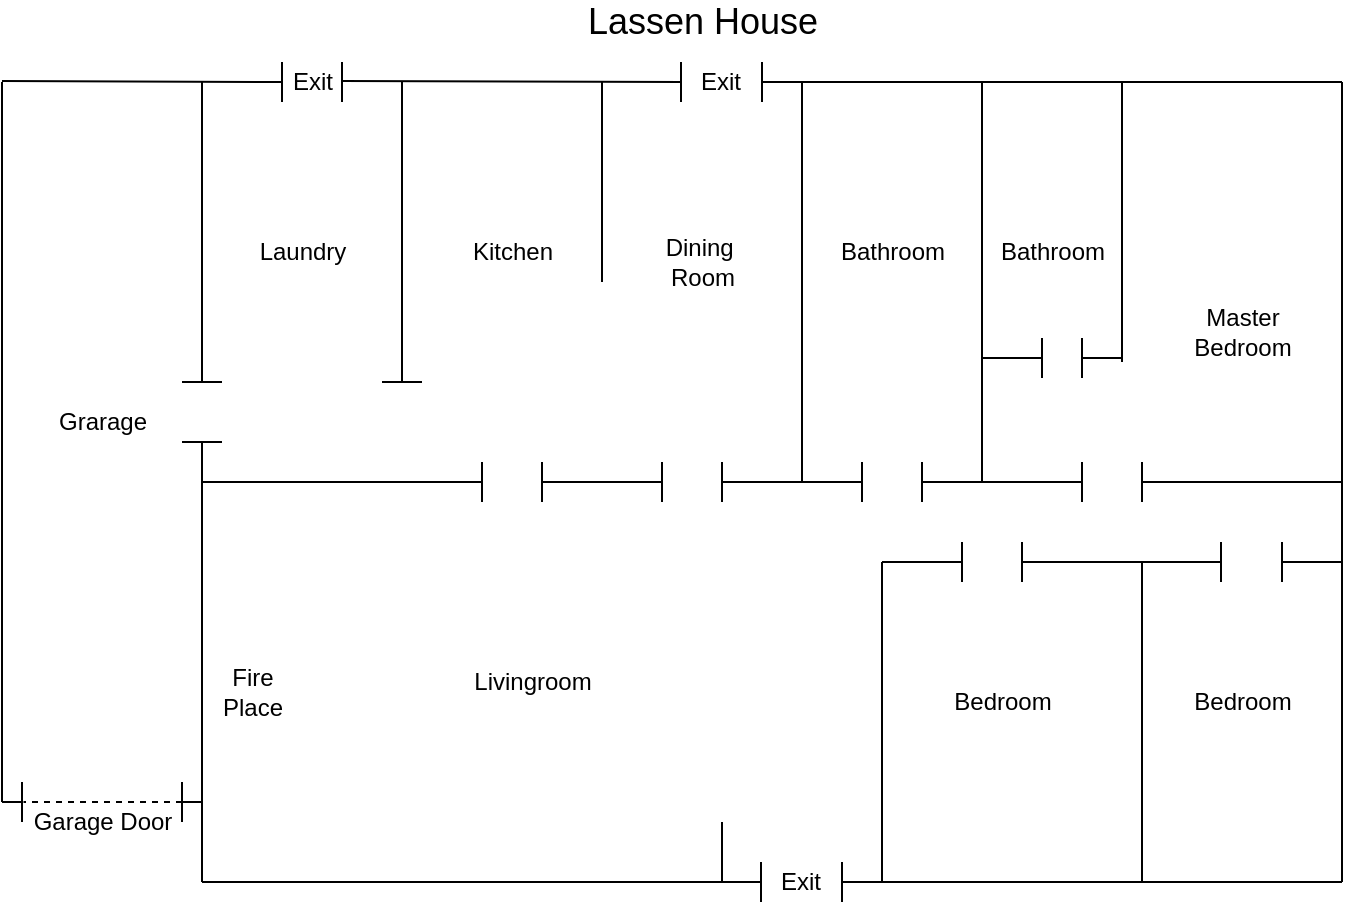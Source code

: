 <mxfile version="14.0.1" type="device"><diagram id="56RaiD-7mekOTDx0zwvP" name="Page-1"><mxGraphModel dx="764" dy="486" grid="1" gridSize="10" guides="1" tooltips="1" connect="1" arrows="1" fold="1" page="1" pageScale="1" pageWidth="850" pageHeight="1100" math="0" shadow="0"><root><mxCell id="0"/><mxCell id="1" parent="0"/><mxCell id="UOR5gX8WoMu6iLSjcMPw-30" value="&lt;font style=&quot;font-size: 18px&quot;&gt;Lassen House&lt;/font&gt;" style="text;html=1;align=center;verticalAlign=middle;resizable=0;points=[];autosize=1;" parent="1" vertex="1"><mxGeometry x="445" y="40" width="130" height="20" as="geometry"/></mxCell><mxCell id="UOR5gX8WoMu6iLSjcMPw-54" value="" style="endArrow=none;html=1;" parent="1" edge="1"><mxGeometry width="50" height="50" relative="1" as="geometry"><mxPoint x="170" y="450" as="sourcePoint"/><mxPoint x="170" y="430" as="targetPoint"/></mxGeometry></mxCell><mxCell id="UOR5gX8WoMu6iLSjcMPw-56" value="" style="endArrow=none;html=1;" parent="1" edge="1"><mxGeometry width="50" height="50" relative="1" as="geometry"><mxPoint x="250" y="450" as="sourcePoint"/><mxPoint x="250" y="430" as="targetPoint"/></mxGeometry></mxCell><mxCell id="UOR5gX8WoMu6iLSjcMPw-214" value="" style="endArrow=none;dashed=1;html=1;" parent="1" edge="1"><mxGeometry width="50" height="50" relative="1" as="geometry"><mxPoint x="250" y="440" as="sourcePoint"/><mxPoint x="170.75" y="440" as="targetPoint"/></mxGeometry></mxCell><mxCell id="UOR5gX8WoMu6iLSjcMPw-215" value="Garage Door" style="text;html=1;align=center;verticalAlign=middle;resizable=0;points=[];autosize=1;" parent="1" vertex="1"><mxGeometry x="170" y="440" width="80" height="20" as="geometry"/></mxCell><mxCell id="UOR5gX8WoMu6iLSjcMPw-288" value="" style="endArrow=none;html=1;" parent="1" edge="1"><mxGeometry width="50" height="50" relative="1" as="geometry"><mxPoint x="830" y="80" as="sourcePoint"/><mxPoint x="540" y="80" as="targetPoint"/></mxGeometry></mxCell><mxCell id="UOR5gX8WoMu6iLSjcMPw-290" value="" style="endArrow=none;html=1;" parent="1" edge="1"><mxGeometry width="50" height="50" relative="1" as="geometry"><mxPoint x="160" y="80" as="sourcePoint"/><mxPoint x="160" y="440" as="targetPoint"/></mxGeometry></mxCell><mxCell id="UOR5gX8WoMu6iLSjcMPw-295" value="" style="endArrow=none;html=1;" parent="1" edge="1"><mxGeometry width="50" height="50" relative="1" as="geometry"><mxPoint x="830" y="480" as="sourcePoint"/><mxPoint x="580" y="480" as="targetPoint"/></mxGeometry></mxCell><mxCell id="UOR5gX8WoMu6iLSjcMPw-299" value="" style="endArrow=none;html=1;" parent="1" edge="1"><mxGeometry width="50" height="50" relative="1" as="geometry"><mxPoint x="360" y="80" as="sourcePoint"/><mxPoint x="360" y="230" as="targetPoint"/></mxGeometry></mxCell><mxCell id="UOR5gX8WoMu6iLSjcMPw-300" value="" style="endArrow=none;html=1;" parent="1" edge="1"><mxGeometry width="50" height="50" relative="1" as="geometry"><mxPoint x="260" y="80" as="sourcePoint"/><mxPoint x="260" y="230" as="targetPoint"/></mxGeometry></mxCell><mxCell id="UOR5gX8WoMu6iLSjcMPw-301" value="" style="endArrow=none;html=1;" parent="1" edge="1"><mxGeometry width="50" height="50" relative="1" as="geometry"><mxPoint x="250" y="230" as="sourcePoint"/><mxPoint x="270" y="230" as="targetPoint"/></mxGeometry></mxCell><mxCell id="UOR5gX8WoMu6iLSjcMPw-302" value="" style="endArrow=none;html=1;" parent="1" edge="1"><mxGeometry width="50" height="50" relative="1" as="geometry"><mxPoint x="250" y="260" as="sourcePoint"/><mxPoint x="270" y="260" as="targetPoint"/></mxGeometry></mxCell><mxCell id="UOR5gX8WoMu6iLSjcMPw-304" value="" style="endArrow=none;html=1;" parent="1" edge="1"><mxGeometry width="50" height="50" relative="1" as="geometry"><mxPoint x="400" y="280" as="sourcePoint"/><mxPoint x="260" y="280" as="targetPoint"/></mxGeometry></mxCell><mxCell id="UOR5gX8WoMu6iLSjcMPw-308" value="" style="endArrow=none;html=1;" parent="1" edge="1"><mxGeometry width="50" height="50" relative="1" as="geometry"><mxPoint x="520" y="450" as="sourcePoint"/><mxPoint x="520" y="480" as="targetPoint"/></mxGeometry></mxCell><mxCell id="UOR5gX8WoMu6iLSjcMPw-310" value="Grarage" style="text;html=1;align=center;verticalAlign=middle;resizable=0;points=[];autosize=1;" parent="1" vertex="1"><mxGeometry x="180" y="240" width="60" height="20" as="geometry"/></mxCell><mxCell id="UOR5gX8WoMu6iLSjcMPw-314" value="" style="endArrow=none;html=1;" parent="1" edge="1"><mxGeometry width="50" height="50" relative="1" as="geometry"><mxPoint x="540" y="480" as="sourcePoint"/><mxPoint x="260" y="480" as="targetPoint"/></mxGeometry></mxCell><mxCell id="UOR5gX8WoMu6iLSjcMPw-325" value="" style="endArrow=none;html=1;" parent="1" edge="1"><mxGeometry width="50" height="50" relative="1" as="geometry"><mxPoint x="830" y="320" as="sourcePoint"/><mxPoint x="800" y="320" as="targetPoint"/></mxGeometry></mxCell><mxCell id="UOR5gX8WoMu6iLSjcMPw-326" value="" style="endArrow=none;html=1;" parent="1" edge="1"><mxGeometry width="50" height="50" relative="1" as="geometry"><mxPoint x="770" y="320" as="sourcePoint"/><mxPoint x="670" y="320" as="targetPoint"/></mxGeometry></mxCell><mxCell id="UOR5gX8WoMu6iLSjcMPw-327" value="" style="endArrow=none;html=1;" parent="1" edge="1"><mxGeometry width="50" height="50" relative="1" as="geometry"><mxPoint x="800" y="330" as="sourcePoint"/><mxPoint x="800" y="310" as="targetPoint"/></mxGeometry></mxCell><mxCell id="UOR5gX8WoMu6iLSjcMPw-328" value="" style="endArrow=none;html=1;" parent="1" edge="1"><mxGeometry width="50" height="50" relative="1" as="geometry"><mxPoint x="769.5" y="330" as="sourcePoint"/><mxPoint x="769.5" y="310" as="targetPoint"/></mxGeometry></mxCell><mxCell id="UOR5gX8WoMu6iLSjcMPw-334" value="" style="endArrow=none;html=1;" parent="1" edge="1"><mxGeometry width="50" height="50" relative="1" as="geometry"><mxPoint x="160" y="440" as="sourcePoint"/><mxPoint x="170" y="440" as="targetPoint"/></mxGeometry></mxCell><mxCell id="UOR5gX8WoMu6iLSjcMPw-337" value="Master&lt;br&gt;Bedroom" style="text;html=1;align=center;verticalAlign=middle;resizable=0;points=[];autosize=1;" parent="1" vertex="1"><mxGeometry x="750" y="190" width="60" height="30" as="geometry"/></mxCell><mxCell id="UOR5gX8WoMu6iLSjcMPw-346" value="" style="endArrow=none;html=1;" parent="1" edge="1"><mxGeometry width="50" height="50" relative="1" as="geometry"><mxPoint x="330" y="90" as="sourcePoint"/><mxPoint x="330" y="70" as="targetPoint"/></mxGeometry></mxCell><mxCell id="UOR5gX8WoMu6iLSjcMPw-347" value="" style="endArrow=none;html=1;" parent="1" edge="1"><mxGeometry width="50" height="50" relative="1" as="geometry"><mxPoint x="300" y="90" as="sourcePoint"/><mxPoint x="300" y="70" as="targetPoint"/></mxGeometry></mxCell><mxCell id="UOR5gX8WoMu6iLSjcMPw-348" value="" style="endArrow=none;html=1;" parent="1" edge="1"><mxGeometry width="50" height="50" relative="1" as="geometry"><mxPoint x="300" y="80" as="sourcePoint"/><mxPoint x="160" y="79.5" as="targetPoint"/></mxGeometry></mxCell><mxCell id="UOR5gX8WoMu6iLSjcMPw-349" value="Exit" style="text;html=1;align=center;verticalAlign=middle;resizable=0;points=[];autosize=1;" parent="1" vertex="1"><mxGeometry x="295" y="70" width="40" height="20" as="geometry"/></mxCell><mxCell id="UOR5gX8WoMu6iLSjcMPw-355" value="" style="endArrow=none;html=1;" parent="1" edge="1"><mxGeometry width="50" height="50" relative="1" as="geometry"><mxPoint x="260" y="260" as="sourcePoint"/><mxPoint x="260" y="480" as="targetPoint"/></mxGeometry></mxCell><mxCell id="UOR5gX8WoMu6iLSjcMPw-359" value="" style="endArrow=none;html=1;" parent="1" edge="1"><mxGeometry width="50" height="50" relative="1" as="geometry"><mxPoint x="830" y="80" as="sourcePoint"/><mxPoint x="830" y="480" as="targetPoint"/></mxGeometry></mxCell><mxCell id="UOR5gX8WoMu6iLSjcMPw-360" value="" style="endArrow=none;html=1;" parent="1" edge="1"><mxGeometry width="50" height="50" relative="1" as="geometry"><mxPoint x="730" y="320" as="sourcePoint"/><mxPoint x="730" y="480" as="targetPoint"/></mxGeometry></mxCell><mxCell id="UOR5gX8WoMu6iLSjcMPw-361" value="" style="endArrow=none;html=1;" parent="1" edge="1"><mxGeometry width="50" height="50" relative="1" as="geometry"><mxPoint x="600" y="320" as="sourcePoint"/><mxPoint x="600" y="480" as="targetPoint"/></mxGeometry></mxCell><mxCell id="UOR5gX8WoMu6iLSjcMPw-364" value="Fire&lt;br&gt;Place" style="text;html=1;align=center;verticalAlign=middle;resizable=0;points=[];autosize=1;" parent="1" vertex="1"><mxGeometry x="260" y="370" width="50" height="30" as="geometry"/></mxCell><mxCell id="UOR5gX8WoMu6iLSjcMPw-366" value="" style="endArrow=none;html=1;" parent="1" edge="1"><mxGeometry width="50" height="50" relative="1" as="geometry"><mxPoint x="670" y="330" as="sourcePoint"/><mxPoint x="670" y="310" as="targetPoint"/></mxGeometry></mxCell><mxCell id="UOR5gX8WoMu6iLSjcMPw-367" value="" style="endArrow=none;html=1;" parent="1" edge="1"><mxGeometry width="50" height="50" relative="1" as="geometry"><mxPoint x="640" y="330" as="sourcePoint"/><mxPoint x="640" y="310" as="targetPoint"/></mxGeometry></mxCell><mxCell id="UOR5gX8WoMu6iLSjcMPw-368" value="" style="endArrow=none;html=1;" parent="1" edge="1"><mxGeometry width="50" height="50" relative="1" as="geometry"><mxPoint x="640" y="320" as="sourcePoint"/><mxPoint x="600" y="320" as="targetPoint"/></mxGeometry></mxCell><mxCell id="UOR5gX8WoMu6iLSjcMPw-369" value="Bedroom" style="text;html=1;align=center;verticalAlign=middle;resizable=0;points=[];autosize=1;" parent="1" vertex="1"><mxGeometry x="630" y="380" width="60" height="20" as="geometry"/></mxCell><mxCell id="UOR5gX8WoMu6iLSjcMPw-370" value="Bedroom" style="text;html=1;align=center;verticalAlign=middle;resizable=0;points=[];autosize=1;" parent="1" vertex="1"><mxGeometry x="750" y="380" width="60" height="20" as="geometry"/></mxCell><mxCell id="UOR5gX8WoMu6iLSjcMPw-371" value="" style="endArrow=none;html=1;" parent="1" edge="1"><mxGeometry width="50" height="50" relative="1" as="geometry"><mxPoint x="580" y="490" as="sourcePoint"/><mxPoint x="580" y="470" as="targetPoint"/></mxGeometry></mxCell><mxCell id="UOR5gX8WoMu6iLSjcMPw-372" value="" style="endArrow=none;html=1;" parent="1" edge="1"><mxGeometry width="50" height="50" relative="1" as="geometry"><mxPoint x="539.5" y="490" as="sourcePoint"/><mxPoint x="539.5" y="470" as="targetPoint"/></mxGeometry></mxCell><mxCell id="UOR5gX8WoMu6iLSjcMPw-373" value="" style="endArrow=none;html=1;" parent="1" edge="1"><mxGeometry width="50" height="50" relative="1" as="geometry"><mxPoint x="350" y="230" as="sourcePoint"/><mxPoint x="370" y="230" as="targetPoint"/></mxGeometry></mxCell><mxCell id="UOR5gX8WoMu6iLSjcMPw-374" value="" style="endArrow=none;html=1;" parent="1" edge="1"><mxGeometry width="50" height="50" relative="1" as="geometry"><mxPoint x="400" y="290" as="sourcePoint"/><mxPoint x="400" y="270" as="targetPoint"/></mxGeometry></mxCell><mxCell id="UOR5gX8WoMu6iLSjcMPw-375" value="" style="endArrow=none;html=1;" parent="1" edge="1"><mxGeometry width="50" height="50" relative="1" as="geometry"><mxPoint x="430" y="290" as="sourcePoint"/><mxPoint x="430" y="270" as="targetPoint"/></mxGeometry></mxCell><mxCell id="UOR5gX8WoMu6iLSjcMPw-376" value="" style="endArrow=none;html=1;" parent="1" edge="1"><mxGeometry width="50" height="50" relative="1" as="geometry"><mxPoint x="490" y="280" as="sourcePoint"/><mxPoint x="430" y="280" as="targetPoint"/></mxGeometry></mxCell><mxCell id="UOR5gX8WoMu6iLSjcMPw-377" value="" style="endArrow=none;html=1;" parent="1" edge="1"><mxGeometry width="50" height="50" relative="1" as="geometry"><mxPoint x="520" y="290" as="sourcePoint"/><mxPoint x="520" y="270" as="targetPoint"/></mxGeometry></mxCell><mxCell id="UOR5gX8WoMu6iLSjcMPw-378" value="" style="endArrow=none;html=1;" parent="1" edge="1"><mxGeometry width="50" height="50" relative="1" as="geometry"><mxPoint x="490" y="290" as="sourcePoint"/><mxPoint x="490" y="270" as="targetPoint"/></mxGeometry></mxCell><mxCell id="UOR5gX8WoMu6iLSjcMPw-379" value="" style="endArrow=none;html=1;" parent="1" edge="1"><mxGeometry width="50" height="50" relative="1" as="geometry"><mxPoint x="460" y="80" as="sourcePoint"/><mxPoint x="460" y="180" as="targetPoint"/></mxGeometry></mxCell><mxCell id="UOR5gX8WoMu6iLSjcMPw-380" value="Livingroom" style="text;html=1;align=center;verticalAlign=middle;resizable=0;points=[];autosize=1;" parent="1" vertex="1"><mxGeometry x="390" y="370" width="70" height="20" as="geometry"/></mxCell><mxCell id="UOR5gX8WoMu6iLSjcMPw-381" value="Kitchen" style="text;html=1;align=center;verticalAlign=middle;resizable=0;points=[];autosize=1;" parent="1" vertex="1"><mxGeometry x="385" y="155" width="60" height="20" as="geometry"/></mxCell><mxCell id="UOR5gX8WoMu6iLSjcMPw-382" value="" style="endArrow=none;html=1;" parent="1" edge="1"><mxGeometry width="50" height="50" relative="1" as="geometry"><mxPoint x="590" y="280" as="sourcePoint"/><mxPoint x="520" y="280" as="targetPoint"/></mxGeometry></mxCell><mxCell id="UOR5gX8WoMu6iLSjcMPw-383" value="" style="endArrow=none;html=1;" parent="1" edge="1"><mxGeometry width="50" height="50" relative="1" as="geometry"><mxPoint x="590" y="290" as="sourcePoint"/><mxPoint x="590" y="270" as="targetPoint"/></mxGeometry></mxCell><mxCell id="UOR5gX8WoMu6iLSjcMPw-384" value="" style="endArrow=none;html=1;" parent="1" edge="1"><mxGeometry width="50" height="50" relative="1" as="geometry"><mxPoint x="620" y="290" as="sourcePoint"/><mxPoint x="620" y="270" as="targetPoint"/></mxGeometry></mxCell><mxCell id="UOR5gX8WoMu6iLSjcMPw-385" value="" style="endArrow=none;html=1;" parent="1" edge="1"><mxGeometry width="50" height="50" relative="1" as="geometry"><mxPoint x="700" y="280" as="sourcePoint"/><mxPoint x="620" y="280" as="targetPoint"/></mxGeometry></mxCell><mxCell id="UOR5gX8WoMu6iLSjcMPw-386" value="" style="endArrow=none;html=1;" parent="1" edge="1"><mxGeometry width="50" height="50" relative="1" as="geometry"><mxPoint x="560" y="80" as="sourcePoint"/><mxPoint x="560" y="280" as="targetPoint"/></mxGeometry></mxCell><mxCell id="UOR5gX8WoMu6iLSjcMPw-387" value="" style="endArrow=none;html=1;" parent="1" edge="1"><mxGeometry width="50" height="50" relative="1" as="geometry"><mxPoint x="650" y="80" as="sourcePoint"/><mxPoint x="650" y="280" as="targetPoint"/></mxGeometry></mxCell><mxCell id="UOR5gX8WoMu6iLSjcMPw-388" value="" style="endArrow=none;html=1;" parent="1" edge="1"><mxGeometry width="50" height="50" relative="1" as="geometry"><mxPoint x="720" y="80" as="sourcePoint"/><mxPoint x="720" y="220" as="targetPoint"/></mxGeometry></mxCell><mxCell id="UOR5gX8WoMu6iLSjcMPw-389" value="" style="endArrow=none;html=1;" parent="1" edge="1"><mxGeometry width="50" height="50" relative="1" as="geometry"><mxPoint x="720" y="218" as="sourcePoint"/><mxPoint x="700" y="218" as="targetPoint"/></mxGeometry></mxCell><mxCell id="UOR5gX8WoMu6iLSjcMPw-390" value="" style="endArrow=none;html=1;" parent="1" edge="1"><mxGeometry width="50" height="50" relative="1" as="geometry"><mxPoint x="700" y="228" as="sourcePoint"/><mxPoint x="700" y="208" as="targetPoint"/></mxGeometry></mxCell><mxCell id="UOR5gX8WoMu6iLSjcMPw-391" value="" style="endArrow=none;html=1;" parent="1" edge="1"><mxGeometry width="50" height="50" relative="1" as="geometry"><mxPoint x="680" y="228" as="sourcePoint"/><mxPoint x="680" y="208" as="targetPoint"/></mxGeometry></mxCell><mxCell id="UOR5gX8WoMu6iLSjcMPw-392" value="" style="endArrow=none;html=1;" parent="1" edge="1"><mxGeometry width="50" height="50" relative="1" as="geometry"><mxPoint x="680" y="218" as="sourcePoint"/><mxPoint x="650" y="218" as="targetPoint"/></mxGeometry></mxCell><mxCell id="UOR5gX8WoMu6iLSjcMPw-394" value="" style="endArrow=none;html=1;" parent="1" edge="1"><mxGeometry width="50" height="50" relative="1" as="geometry"><mxPoint x="700" y="290" as="sourcePoint"/><mxPoint x="700" y="270" as="targetPoint"/></mxGeometry></mxCell><mxCell id="UOR5gX8WoMu6iLSjcMPw-395" value="" style="endArrow=none;html=1;" parent="1" edge="1"><mxGeometry width="50" height="50" relative="1" as="geometry"><mxPoint x="730" y="290" as="sourcePoint"/><mxPoint x="730" y="270" as="targetPoint"/></mxGeometry></mxCell><mxCell id="UOR5gX8WoMu6iLSjcMPw-396" value="" style="endArrow=none;html=1;" parent="1" edge="1"><mxGeometry width="50" height="50" relative="1" as="geometry"><mxPoint x="830" y="280" as="sourcePoint"/><mxPoint x="730" y="280" as="targetPoint"/></mxGeometry></mxCell><mxCell id="UOR5gX8WoMu6iLSjcMPw-397" value="Bathroom" style="text;html=1;align=center;verticalAlign=middle;resizable=0;points=[];autosize=1;" parent="1" vertex="1"><mxGeometry x="570" y="155" width="70" height="20" as="geometry"/></mxCell><mxCell id="UOR5gX8WoMu6iLSjcMPw-398" value="Laundry" style="text;html=1;align=center;verticalAlign=middle;resizable=0;points=[];autosize=1;" parent="1" vertex="1"><mxGeometry x="280" y="155" width="60" height="20" as="geometry"/></mxCell><mxCell id="UOR5gX8WoMu6iLSjcMPw-399" value="Dining&amp;nbsp;&lt;br&gt;Room" style="text;html=1;align=center;verticalAlign=middle;resizable=0;points=[];autosize=1;" parent="1" vertex="1"><mxGeometry x="485" y="155" width="50" height="30" as="geometry"/></mxCell><mxCell id="UOR5gX8WoMu6iLSjcMPw-400" value="Bathroom" style="text;html=1;align=center;verticalAlign=middle;resizable=0;points=[];autosize=1;" parent="1" vertex="1"><mxGeometry x="650" y="155" width="70" height="20" as="geometry"/></mxCell><mxCell id="UOR5gX8WoMu6iLSjcMPw-401" value="Exit" style="text;html=1;align=center;verticalAlign=middle;resizable=0;points=[];autosize=1;" parent="1" vertex="1"><mxGeometry x="539" y="470" width="40" height="20" as="geometry"/></mxCell><mxCell id="UOR5gX8WoMu6iLSjcMPw-402" value="" style="endArrow=none;html=1;" parent="1" edge="1"><mxGeometry width="50" height="50" relative="1" as="geometry"><mxPoint x="500" y="80" as="sourcePoint"/><mxPoint x="330" y="79.5" as="targetPoint"/></mxGeometry></mxCell><mxCell id="UOR5gX8WoMu6iLSjcMPw-403" value="" style="endArrow=none;html=1;" parent="1" edge="1"><mxGeometry width="50" height="50" relative="1" as="geometry"><mxPoint x="540" y="90" as="sourcePoint"/><mxPoint x="540" y="70" as="targetPoint"/></mxGeometry></mxCell><mxCell id="UOR5gX8WoMu6iLSjcMPw-404" value="" style="endArrow=none;html=1;" parent="1" edge="1"><mxGeometry width="50" height="50" relative="1" as="geometry"><mxPoint x="499.5" y="90" as="sourcePoint"/><mxPoint x="499.5" y="70" as="targetPoint"/></mxGeometry></mxCell><mxCell id="UOR5gX8WoMu6iLSjcMPw-405" value="Exit" style="text;html=1;align=center;verticalAlign=middle;resizable=0;points=[];autosize=1;" parent="1" vertex="1"><mxGeometry x="499" y="70" width="40" height="20" as="geometry"/></mxCell><mxCell id="2xZbiZjAJX4O9xAEKuhM-1" value="" style="endArrow=none;html=1;" edge="1" parent="1"><mxGeometry width="50" height="50" relative="1" as="geometry"><mxPoint x="250" y="440" as="sourcePoint"/><mxPoint x="260" y="440" as="targetPoint"/></mxGeometry></mxCell></root></mxGraphModel></diagram></mxfile>